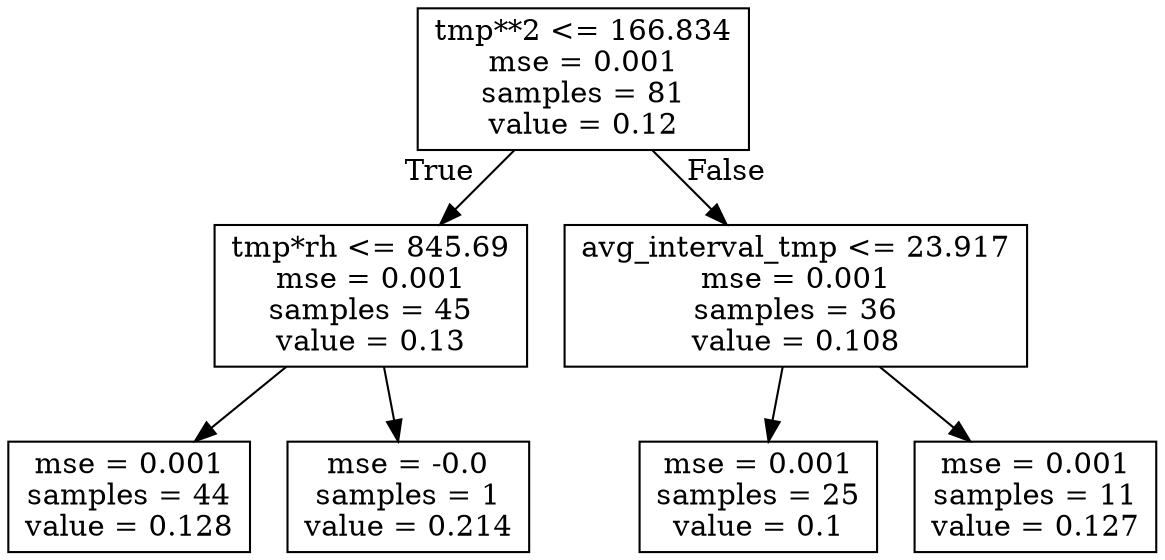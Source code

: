 digraph Tree {
node [shape=box] ;
0 [label="tmp**2 <= 166.834\nmse = 0.001\nsamples = 81\nvalue = 0.12"] ;
1 [label="tmp*rh <= 845.69\nmse = 0.001\nsamples = 45\nvalue = 0.13"] ;
0 -> 1 [labeldistance=2.5, labelangle=45, headlabel="True"] ;
2 [label="mse = 0.001\nsamples = 44\nvalue = 0.128"] ;
1 -> 2 ;
3 [label="mse = -0.0\nsamples = 1\nvalue = 0.214"] ;
1 -> 3 ;
4 [label="avg_interval_tmp <= 23.917\nmse = 0.001\nsamples = 36\nvalue = 0.108"] ;
0 -> 4 [labeldistance=2.5, labelangle=-45, headlabel="False"] ;
5 [label="mse = 0.001\nsamples = 25\nvalue = 0.1"] ;
4 -> 5 ;
6 [label="mse = 0.001\nsamples = 11\nvalue = 0.127"] ;
4 -> 6 ;
}